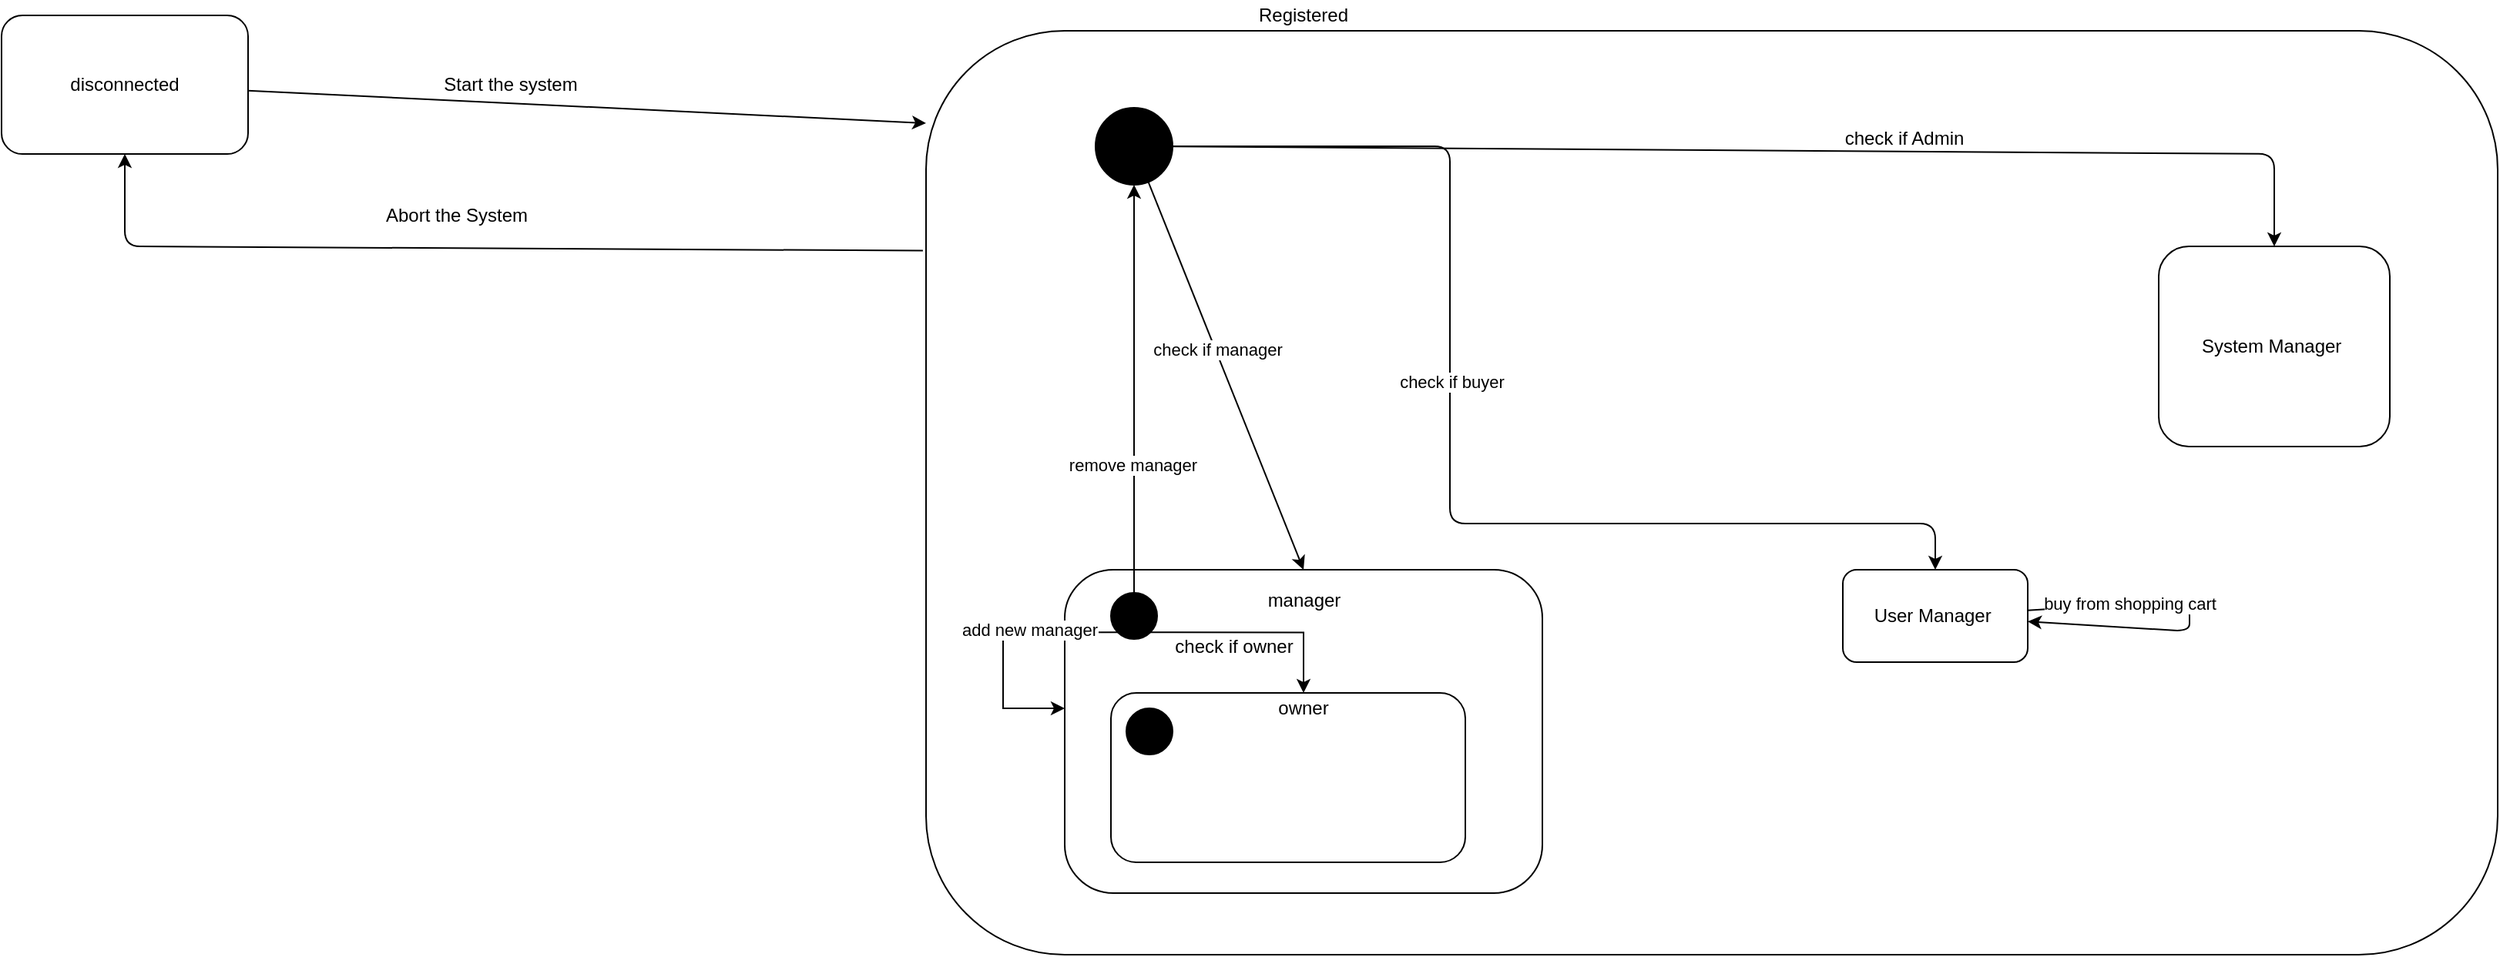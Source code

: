 <mxfile version="14.5.1" type="device"><diagram id="u77bH-BzsMXWx-EunoKc" name="Page-1"><mxGraphModel dx="1264" dy="592" grid="1" gridSize="10" guides="1" tooltips="1" connect="1" arrows="1" fold="1" page="1" pageScale="1" pageWidth="850" pageHeight="1100" math="0" shadow="0"><root><mxCell id="0"/><mxCell id="1" parent="0"/><mxCell id="X8vW9GMA5fH9CIi494bS-4" value="" style="endArrow=classic;html=1;entryX=0;entryY=0.1;entryDx=0;entryDy=0;entryPerimeter=0;" parent="1" source="X8vW9GMA5fH9CIi494bS-2" target="X8vW9GMA5fH9CIi494bS-21" edge="1"><mxGeometry width="50" height="50" relative="1" as="geometry"><mxPoint x="540" y="730" as="sourcePoint"/><mxPoint x="524.72" y="284.84" as="targetPoint"/></mxGeometry></mxCell><mxCell id="X8vW9GMA5fH9CIi494bS-7" value="" style="endArrow=classic;html=1;exitX=-0.002;exitY=0.238;exitDx=0;exitDy=0;exitPerimeter=0;" parent="1" source="X8vW9GMA5fH9CIi494bS-21" target="X8vW9GMA5fH9CIi494bS-2" edge="1"><mxGeometry width="50" height="50" relative="1" as="geometry"><mxPoint x="530" y="568.028" as="sourcePoint"/><mxPoint x="320" y="460" as="targetPoint"/><Array as="points"><mxPoint x="100" y="570"/></Array></mxGeometry></mxCell><mxCell id="X8vW9GMA5fH9CIi494bS-21" value="" style="rounded=1;whiteSpace=wrap;html=1;fillColor=#FFFFFF;" parent="1" vertex="1"><mxGeometry x="620" y="430" width="1020" height="600" as="geometry"/></mxCell><mxCell id="X8vW9GMA5fH9CIi494bS-23" value="" style="shape=mxgraph.bpmn.shape;html=1;verticalLabelPosition=bottom;labelBackgroundColor=#ffffff;verticalAlign=top;align=center;perimeter=ellipsePerimeter;outlineConnect=0;outline=standard;symbol=general;fillColor=#000000;" parent="1" vertex="1"><mxGeometry x="730" y="480" width="50" height="50" as="geometry"/></mxCell><mxCell id="X8vW9GMA5fH9CIi494bS-24" value="" style="endArrow=classic;html=1;entryX=0.5;entryY=0;entryDx=0;entryDy=0;" parent="1" source="X8vW9GMA5fH9CIi494bS-23" target="X8vW9GMA5fH9CIi494bS-28" edge="1"><mxGeometry width="50" height="50" relative="1" as="geometry"><mxPoint x="990" y="550" as="sourcePoint"/><mxPoint x="1040" y="500" as="targetPoint"/><Array as="points"><mxPoint x="1495" y="510"/></Array></mxGeometry></mxCell><mxCell id="X8vW9GMA5fH9CIi494bS-25" value="Registered" style="text;html=1;strokeColor=none;fillColor=none;align=center;verticalAlign=middle;whiteSpace=wrap;rounded=0;" parent="1" vertex="1"><mxGeometry x="845" y="410" width="40" height="20" as="geometry"/></mxCell><mxCell id="X8vW9GMA5fH9CIi494bS-26" value="" style="rounded=1;whiteSpace=wrap;html=1;fillColor=#FFFFFF;" parent="1" vertex="1"><mxGeometry x="710" y="780" width="310" height="210" as="geometry"/></mxCell><mxCell id="X8vW9GMA5fH9CIi494bS-28" value="System Manager&amp;nbsp;" style="rounded=1;whiteSpace=wrap;html=1;fillColor=#FFFFFF;" parent="1" vertex="1"><mxGeometry x="1420" y="570" width="150" height="130" as="geometry"/></mxCell><mxCell id="X8vW9GMA5fH9CIi494bS-29" value="check if Admin" style="text;html=1;strokeColor=none;fillColor=none;align=center;verticalAlign=middle;whiteSpace=wrap;rounded=0;" parent="1" vertex="1"><mxGeometry x="1200" y="490" width="110" height="20" as="geometry"/></mxCell><mxCell id="X8vW9GMA5fH9CIi494bS-30" value="" style="endArrow=classic;html=1;entryX=0.5;entryY=0;entryDx=0;entryDy=0;" parent="1" source="X8vW9GMA5fH9CIi494bS-23" target="X8vW9GMA5fH9CIi494bS-26" edge="1"><mxGeometry width="50" height="50" relative="1" as="geometry"><mxPoint x="770.0" y="515" as="sourcePoint"/><mxPoint x="1225" y="580" as="targetPoint"/><Array as="points"/></mxGeometry></mxCell><mxCell id="X8vW9GMA5fH9CIi494bS-31" value="check if manager" style="edgeLabel;html=1;align=center;verticalAlign=middle;resizable=0;points=[];" parent="X8vW9GMA5fH9CIi494bS-30" vertex="1" connectable="0"><mxGeometry x="-0.135" y="1" relative="1" as="geometry"><mxPoint as="offset"/></mxGeometry></mxCell><mxCell id="X8vW9GMA5fH9CIi494bS-32" value="" style="endArrow=classic;html=1;entryX=0.5;entryY=0;entryDx=0;entryDy=0;" parent="1" source="X8vW9GMA5fH9CIi494bS-23" target="X8vW9GMA5fH9CIi494bS-27" edge="1"><mxGeometry width="50" height="50" relative="1" as="geometry"><mxPoint x="755.752" y="537.57" as="sourcePoint"/><mxPoint x="875.738" y="790" as="targetPoint"/><Array as="points"><mxPoint x="960" y="505"/><mxPoint x="960" y="750"/><mxPoint x="1275" y="750"/></Array></mxGeometry></mxCell><mxCell id="X8vW9GMA5fH9CIi494bS-33" value="check if buyer" style="edgeLabel;html=1;align=center;verticalAlign=middle;resizable=0;points=[];" parent="X8vW9GMA5fH9CIi494bS-32" vertex="1" connectable="0"><mxGeometry x="-0.135" y="1" relative="1" as="geometry"><mxPoint as="offset"/></mxGeometry></mxCell><mxCell id="X8vW9GMA5fH9CIi494bS-39" value="" style="edgeStyle=orthogonalEdgeStyle;rounded=0;orthogonalLoop=1;jettySize=auto;html=1;exitX=0.855;exitY=0.855;exitDx=0;exitDy=0;exitPerimeter=0;" parent="1" source="X8vW9GMA5fH9CIi494bS-38" target="X8vW9GMA5fH9CIi494bS-37" edge="1"><mxGeometry relative="1" as="geometry"/></mxCell><mxCell id="X8vW9GMA5fH9CIi494bS-36" value="manager" style="text;html=1;strokeColor=none;fillColor=none;align=center;verticalAlign=middle;whiteSpace=wrap;rounded=0;" parent="1" vertex="1"><mxGeometry x="817.5" y="790" width="95" height="20" as="geometry"/></mxCell><mxCell id="X8vW9GMA5fH9CIi494bS-38" value="" style="shape=mxgraph.bpmn.shape;html=1;verticalLabelPosition=bottom;labelBackgroundColor=#ffffff;verticalAlign=top;align=center;perimeter=ellipsePerimeter;outlineConnect=0;outline=standard;symbol=general;fillColor=#000000;" parent="1" vertex="1"><mxGeometry x="740" y="795" width="30" height="30" as="geometry"/></mxCell><mxCell id="X8vW9GMA5fH9CIi494bS-40" value="check if owner" style="text;html=1;strokeColor=none;fillColor=none;align=center;verticalAlign=middle;whiteSpace=wrap;rounded=0;" parent="1" vertex="1"><mxGeometry x="780" y="820" width="80" height="20" as="geometry"/></mxCell><mxCell id="X8vW9GMA5fH9CIi494bS-41" value="" style="edgeStyle=orthogonalEdgeStyle;rounded=0;orthogonalLoop=1;jettySize=auto;html=1;exitX=0.855;exitY=0.855;exitDx=0;exitDy=0;exitPerimeter=0;" parent="1" source="X8vW9GMA5fH9CIi494bS-38" target="X8vW9GMA5fH9CIi494bS-23" edge="1"><mxGeometry relative="1" as="geometry"><mxPoint x="775.65" y="830.65" as="sourcePoint"/><mxPoint x="875.0" y="870" as="targetPoint"/><Array as="points"><mxPoint x="766" y="810"/><mxPoint x="755" y="810"/></Array></mxGeometry></mxCell><mxCell id="X8vW9GMA5fH9CIi494bS-42" value="remove manager" style="edgeLabel;html=1;align=center;verticalAlign=middle;resizable=0;points=[];" parent="X8vW9GMA5fH9CIi494bS-41" vertex="1" connectable="0"><mxGeometry x="-0.202" y="1" relative="1" as="geometry"><mxPoint as="offset"/></mxGeometry></mxCell><mxCell id="X8vW9GMA5fH9CIi494bS-43" value="" style="edgeStyle=orthogonalEdgeStyle;rounded=0;orthogonalLoop=1;jettySize=auto;html=1;exitX=0.145;exitY=0.855;exitDx=0;exitDy=0;exitPerimeter=0;" parent="1" source="X8vW9GMA5fH9CIi494bS-38" target="X8vW9GMA5fH9CIi494bS-26" edge="1"><mxGeometry relative="1" as="geometry"><mxPoint x="775.65" y="830.65" as="sourcePoint"/><mxPoint x="875.0" y="870" as="targetPoint"/><Array as="points"><mxPoint x="670" y="821"/><mxPoint x="670" y="870"/></Array></mxGeometry></mxCell><mxCell id="X8vW9GMA5fH9CIi494bS-44" value="add new manager" style="edgeLabel;html=1;align=center;verticalAlign=middle;resizable=0;points=[];" parent="X8vW9GMA5fH9CIi494bS-43" vertex="1" connectable="0"><mxGeometry x="-0.296" y="-2" relative="1" as="geometry"><mxPoint as="offset"/></mxGeometry></mxCell><mxCell id="X8vW9GMA5fH9CIi494bS-34" value="" style="rounded=1;whiteSpace=wrap;html=1;fillColor=#FFFFFF;" parent="1" vertex="1"><mxGeometry x="740" y="860" width="230" height="110" as="geometry"/></mxCell><mxCell id="X8vW9GMA5fH9CIi494bS-27" value="User Manager&amp;nbsp;" style="rounded=1;whiteSpace=wrap;html=1;fillColor=#FFFFFF;" parent="1" vertex="1"><mxGeometry x="1215" y="780" width="120" height="60" as="geometry"/></mxCell><mxCell id="X8vW9GMA5fH9CIi494bS-35" value="" style="shape=mxgraph.bpmn.shape;html=1;verticalLabelPosition=bottom;labelBackgroundColor=#ffffff;verticalAlign=top;align=center;perimeter=ellipsePerimeter;outlineConnect=0;outline=standard;symbol=general;fillColor=#000000;" parent="1" vertex="1"><mxGeometry x="750" y="870" width="30" height="30" as="geometry"/></mxCell><mxCell id="X8vW9GMA5fH9CIi494bS-37" value="owner" style="text;html=1;strokeColor=none;fillColor=none;align=center;verticalAlign=middle;whiteSpace=wrap;rounded=0;" parent="1" vertex="1"><mxGeometry x="845" y="860" width="40" height="20" as="geometry"/></mxCell><mxCell id="X8vW9GMA5fH9CIi494bS-2" value="disconnected" style="rounded=1;whiteSpace=wrap;html=1;" parent="1" vertex="1"><mxGeometry x="20" y="420" width="160" height="90" as="geometry"/></mxCell><mxCell id="X8vW9GMA5fH9CIi494bS-6" value="Start the system" style="text;html=1;align=center;verticalAlign=middle;resizable=0;points=[];autosize=1;" parent="1" vertex="1"><mxGeometry x="300" y="455" width="100" height="20" as="geometry"/></mxCell><mxCell id="X8vW9GMA5fH9CIi494bS-8" value="Abort the System" style="text;html=1;align=center;verticalAlign=middle;resizable=0;points=[];autosize=1;" parent="1" vertex="1"><mxGeometry x="260" y="540" width="110" height="20" as="geometry"/></mxCell><mxCell id="X8vW9GMA5fH9CIi494bS-50" value="" style="endArrow=classic;html=1;" parent="1" source="X8vW9GMA5fH9CIi494bS-27" target="X8vW9GMA5fH9CIi494bS-27" edge="1"><mxGeometry width="50" height="50" relative="1" as="geometry"><mxPoint x="730" y="710" as="sourcePoint"/><mxPoint x="780" y="660" as="targetPoint"/><Array as="points"><mxPoint x="1440" y="810"/></Array></mxGeometry></mxCell><mxCell id="X8vW9GMA5fH9CIi494bS-51" value="buy from shopping cart" style="edgeLabel;html=1;align=center;verticalAlign=middle;resizable=0;points=[];" parent="X8vW9GMA5fH9CIi494bS-50" vertex="1" connectable="0"><mxGeometry x="-0.436" y="1" relative="1" as="geometry"><mxPoint x="1" as="offset"/></mxGeometry></mxCell></root></mxGraphModel></diagram></mxfile>